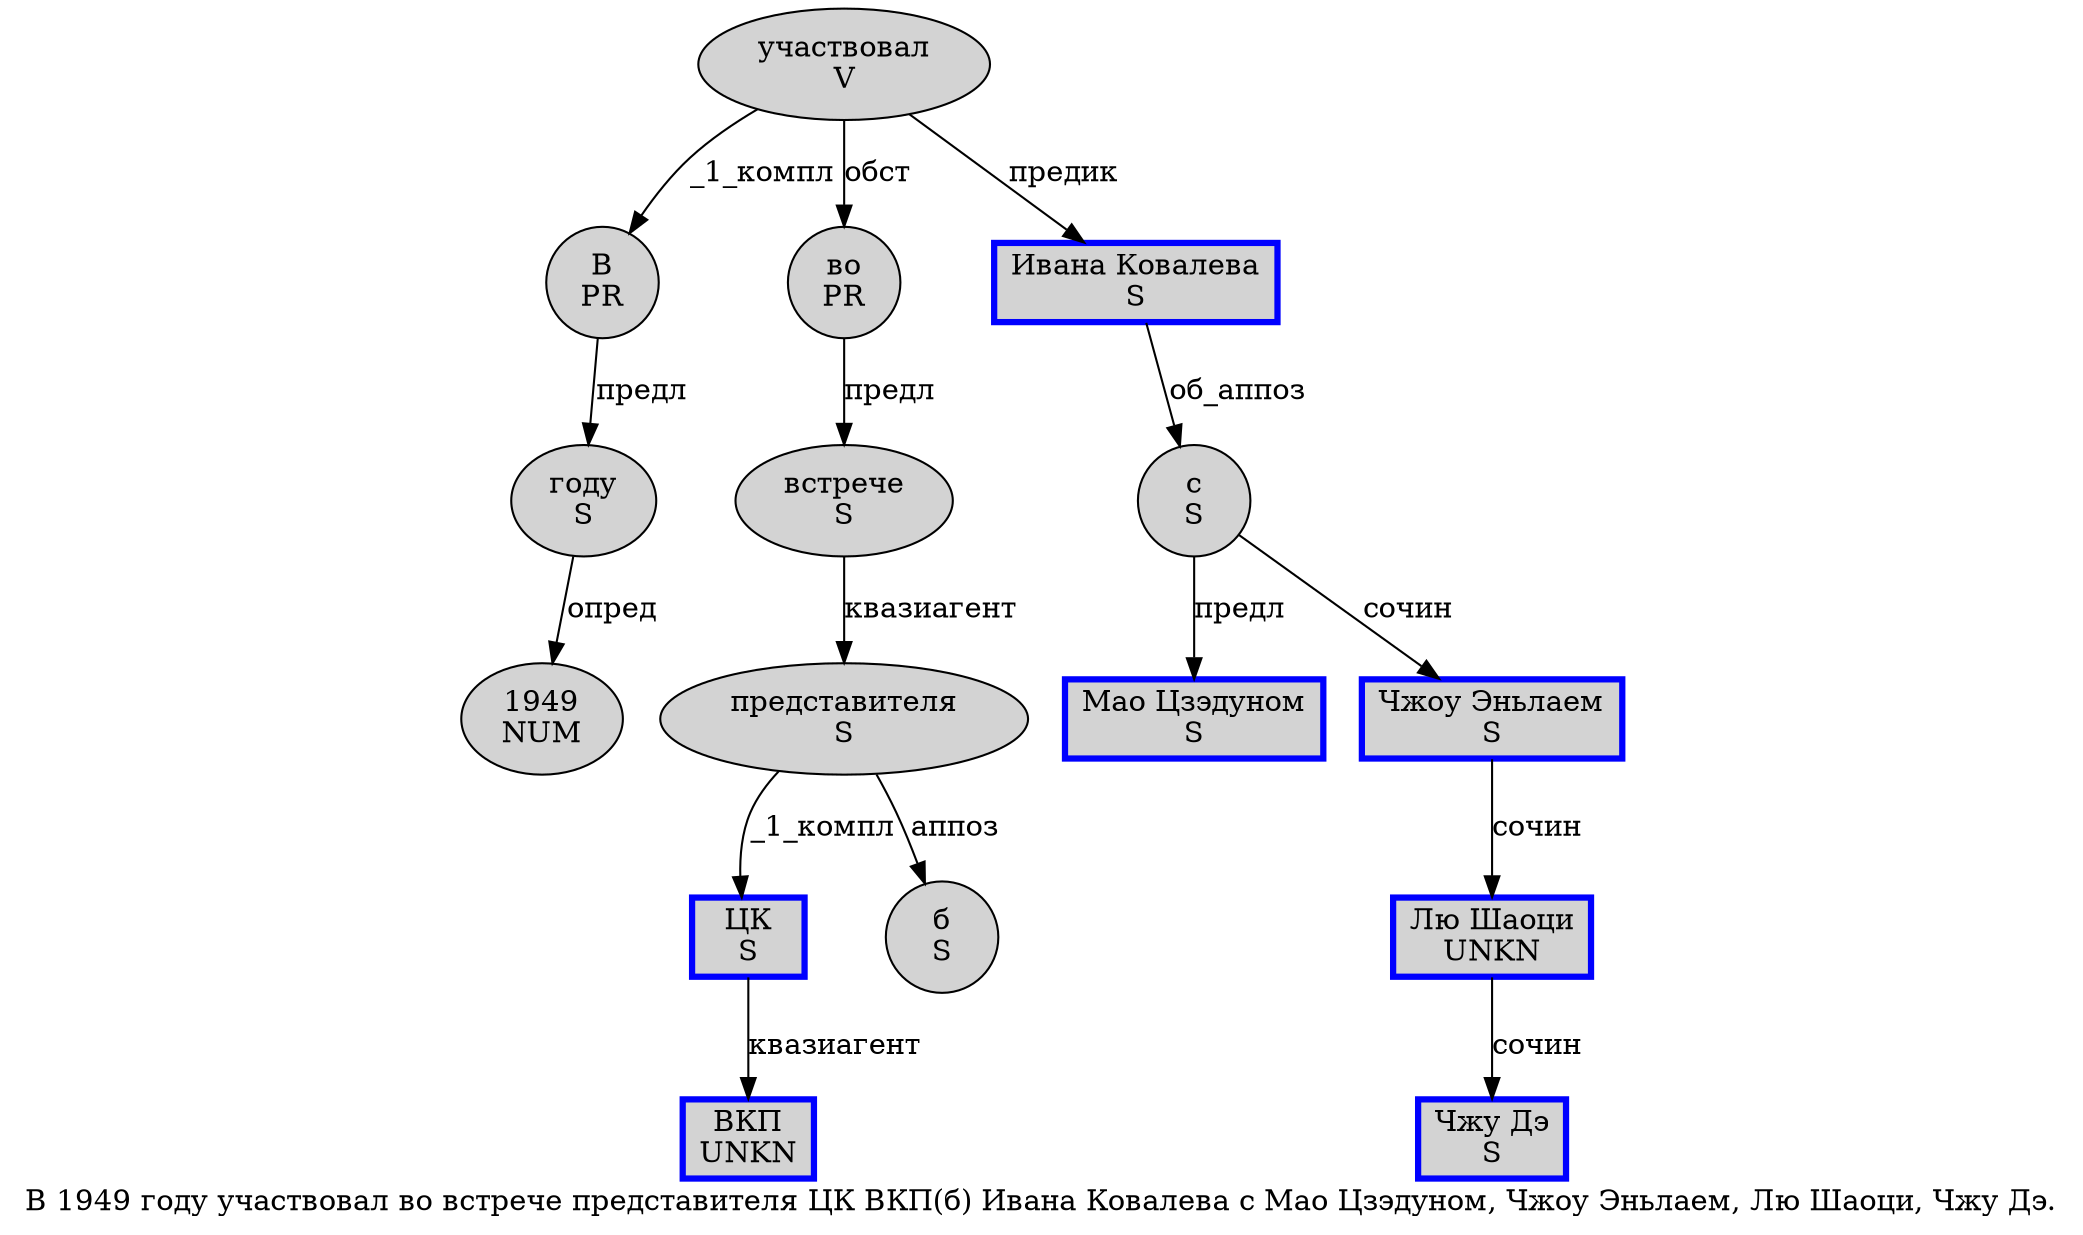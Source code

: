 digraph SENTENCE_141 {
	graph [label="В 1949 году участвовал во встрече представителя ЦК ВКП(б) Ивана Ковалева с Мао Цзэдуном, Чжоу Эньлаем, Лю Шаоци, Чжу Дэ."]
	node [style=filled]
		0 [label="В
PR" color="" fillcolor=lightgray penwidth=1 shape=ellipse]
		1 [label="1949
NUM" color="" fillcolor=lightgray penwidth=1 shape=ellipse]
		2 [label="году
S" color="" fillcolor=lightgray penwidth=1 shape=ellipse]
		3 [label="участвовал
V" color="" fillcolor=lightgray penwidth=1 shape=ellipse]
		4 [label="во
PR" color="" fillcolor=lightgray penwidth=1 shape=ellipse]
		5 [label="встрече
S" color="" fillcolor=lightgray penwidth=1 shape=ellipse]
		6 [label="представителя
S" color="" fillcolor=lightgray penwidth=1 shape=ellipse]
		7 [label="ЦК
S" color=blue fillcolor=lightgray penwidth=3 shape=box]
		8 [label="ВКП
UNKN" color=blue fillcolor=lightgray penwidth=3 shape=box]
		10 [label="б
S" color="" fillcolor=lightgray penwidth=1 shape=ellipse]
		12 [label="Ивана Ковалева
S" color=blue fillcolor=lightgray penwidth=3 shape=box]
		13 [label="с
S" color="" fillcolor=lightgray penwidth=1 shape=ellipse]
		14 [label="Мао Цзэдуном
S" color=blue fillcolor=lightgray penwidth=3 shape=box]
		16 [label="Чжоу Эньлаем
S" color=blue fillcolor=lightgray penwidth=3 shape=box]
		18 [label="Лю Шаоци
UNKN" color=blue fillcolor=lightgray penwidth=3 shape=box]
		20 [label="Чжу Дэ
S" color=blue fillcolor=lightgray penwidth=3 shape=box]
			7 -> 8 [label="квазиагент"]
			18 -> 20 [label="сочин"]
			0 -> 2 [label="предл"]
			4 -> 5 [label="предл"]
			13 -> 14 [label="предл"]
			13 -> 16 [label="сочин"]
			12 -> 13 [label="об_аппоз"]
			16 -> 18 [label="сочин"]
			6 -> 7 [label="_1_компл"]
			6 -> 10 [label="аппоз"]
			2 -> 1 [label="опред"]
			5 -> 6 [label="квазиагент"]
			3 -> 0 [label="_1_компл"]
			3 -> 4 [label="обст"]
			3 -> 12 [label="предик"]
}